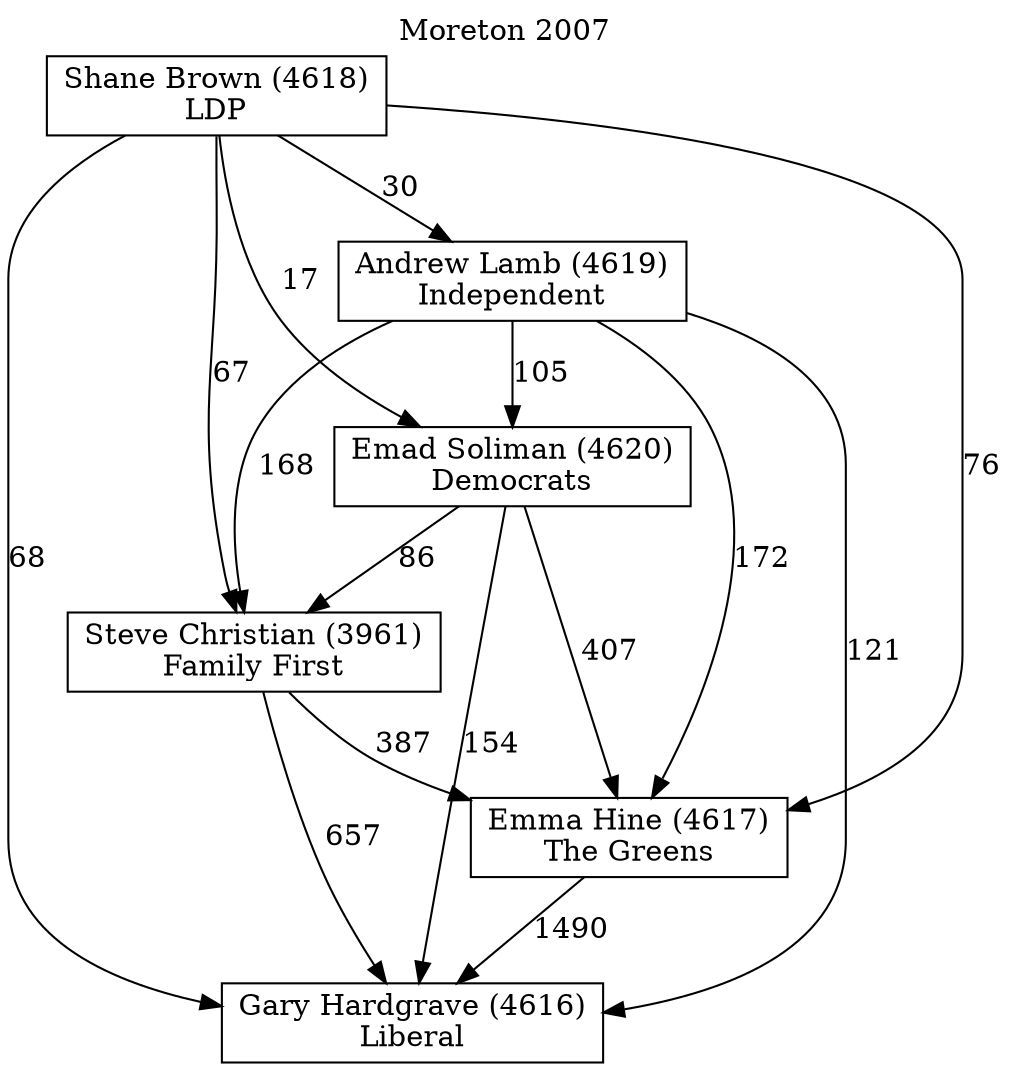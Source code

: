 // House preference flow
digraph "Gary Hardgrave (4616)_Moreton_2007" {
	graph [label="Moreton 2007" labelloc=t mclimit=10]
	node [shape=box]
	"Gary Hardgrave (4616)" [label="Gary Hardgrave (4616)
Liberal"]
	"Emma Hine (4617)" [label="Emma Hine (4617)
The Greens"]
	"Steve Christian (3961)" [label="Steve Christian (3961)
Family First"]
	"Emad Soliman (4620)" [label="Emad Soliman (4620)
Democrats"]
	"Andrew Lamb (4619)" [label="Andrew Lamb (4619)
Independent"]
	"Shane Brown (4618)" [label="Shane Brown (4618)
LDP"]
	"Emma Hine (4617)" -> "Gary Hardgrave (4616)" [label=1490]
	"Steve Christian (3961)" -> "Emma Hine (4617)" [label=387]
	"Emad Soliman (4620)" -> "Steve Christian (3961)" [label=86]
	"Andrew Lamb (4619)" -> "Emad Soliman (4620)" [label=105]
	"Shane Brown (4618)" -> "Andrew Lamb (4619)" [label=30]
	"Steve Christian (3961)" -> "Gary Hardgrave (4616)" [label=657]
	"Emad Soliman (4620)" -> "Gary Hardgrave (4616)" [label=154]
	"Andrew Lamb (4619)" -> "Gary Hardgrave (4616)" [label=121]
	"Shane Brown (4618)" -> "Gary Hardgrave (4616)" [label=68]
	"Shane Brown (4618)" -> "Emad Soliman (4620)" [label=17]
	"Andrew Lamb (4619)" -> "Steve Christian (3961)" [label=168]
	"Shane Brown (4618)" -> "Steve Christian (3961)" [label=67]
	"Emad Soliman (4620)" -> "Emma Hine (4617)" [label=407]
	"Andrew Lamb (4619)" -> "Emma Hine (4617)" [label=172]
	"Shane Brown (4618)" -> "Emma Hine (4617)" [label=76]
}
